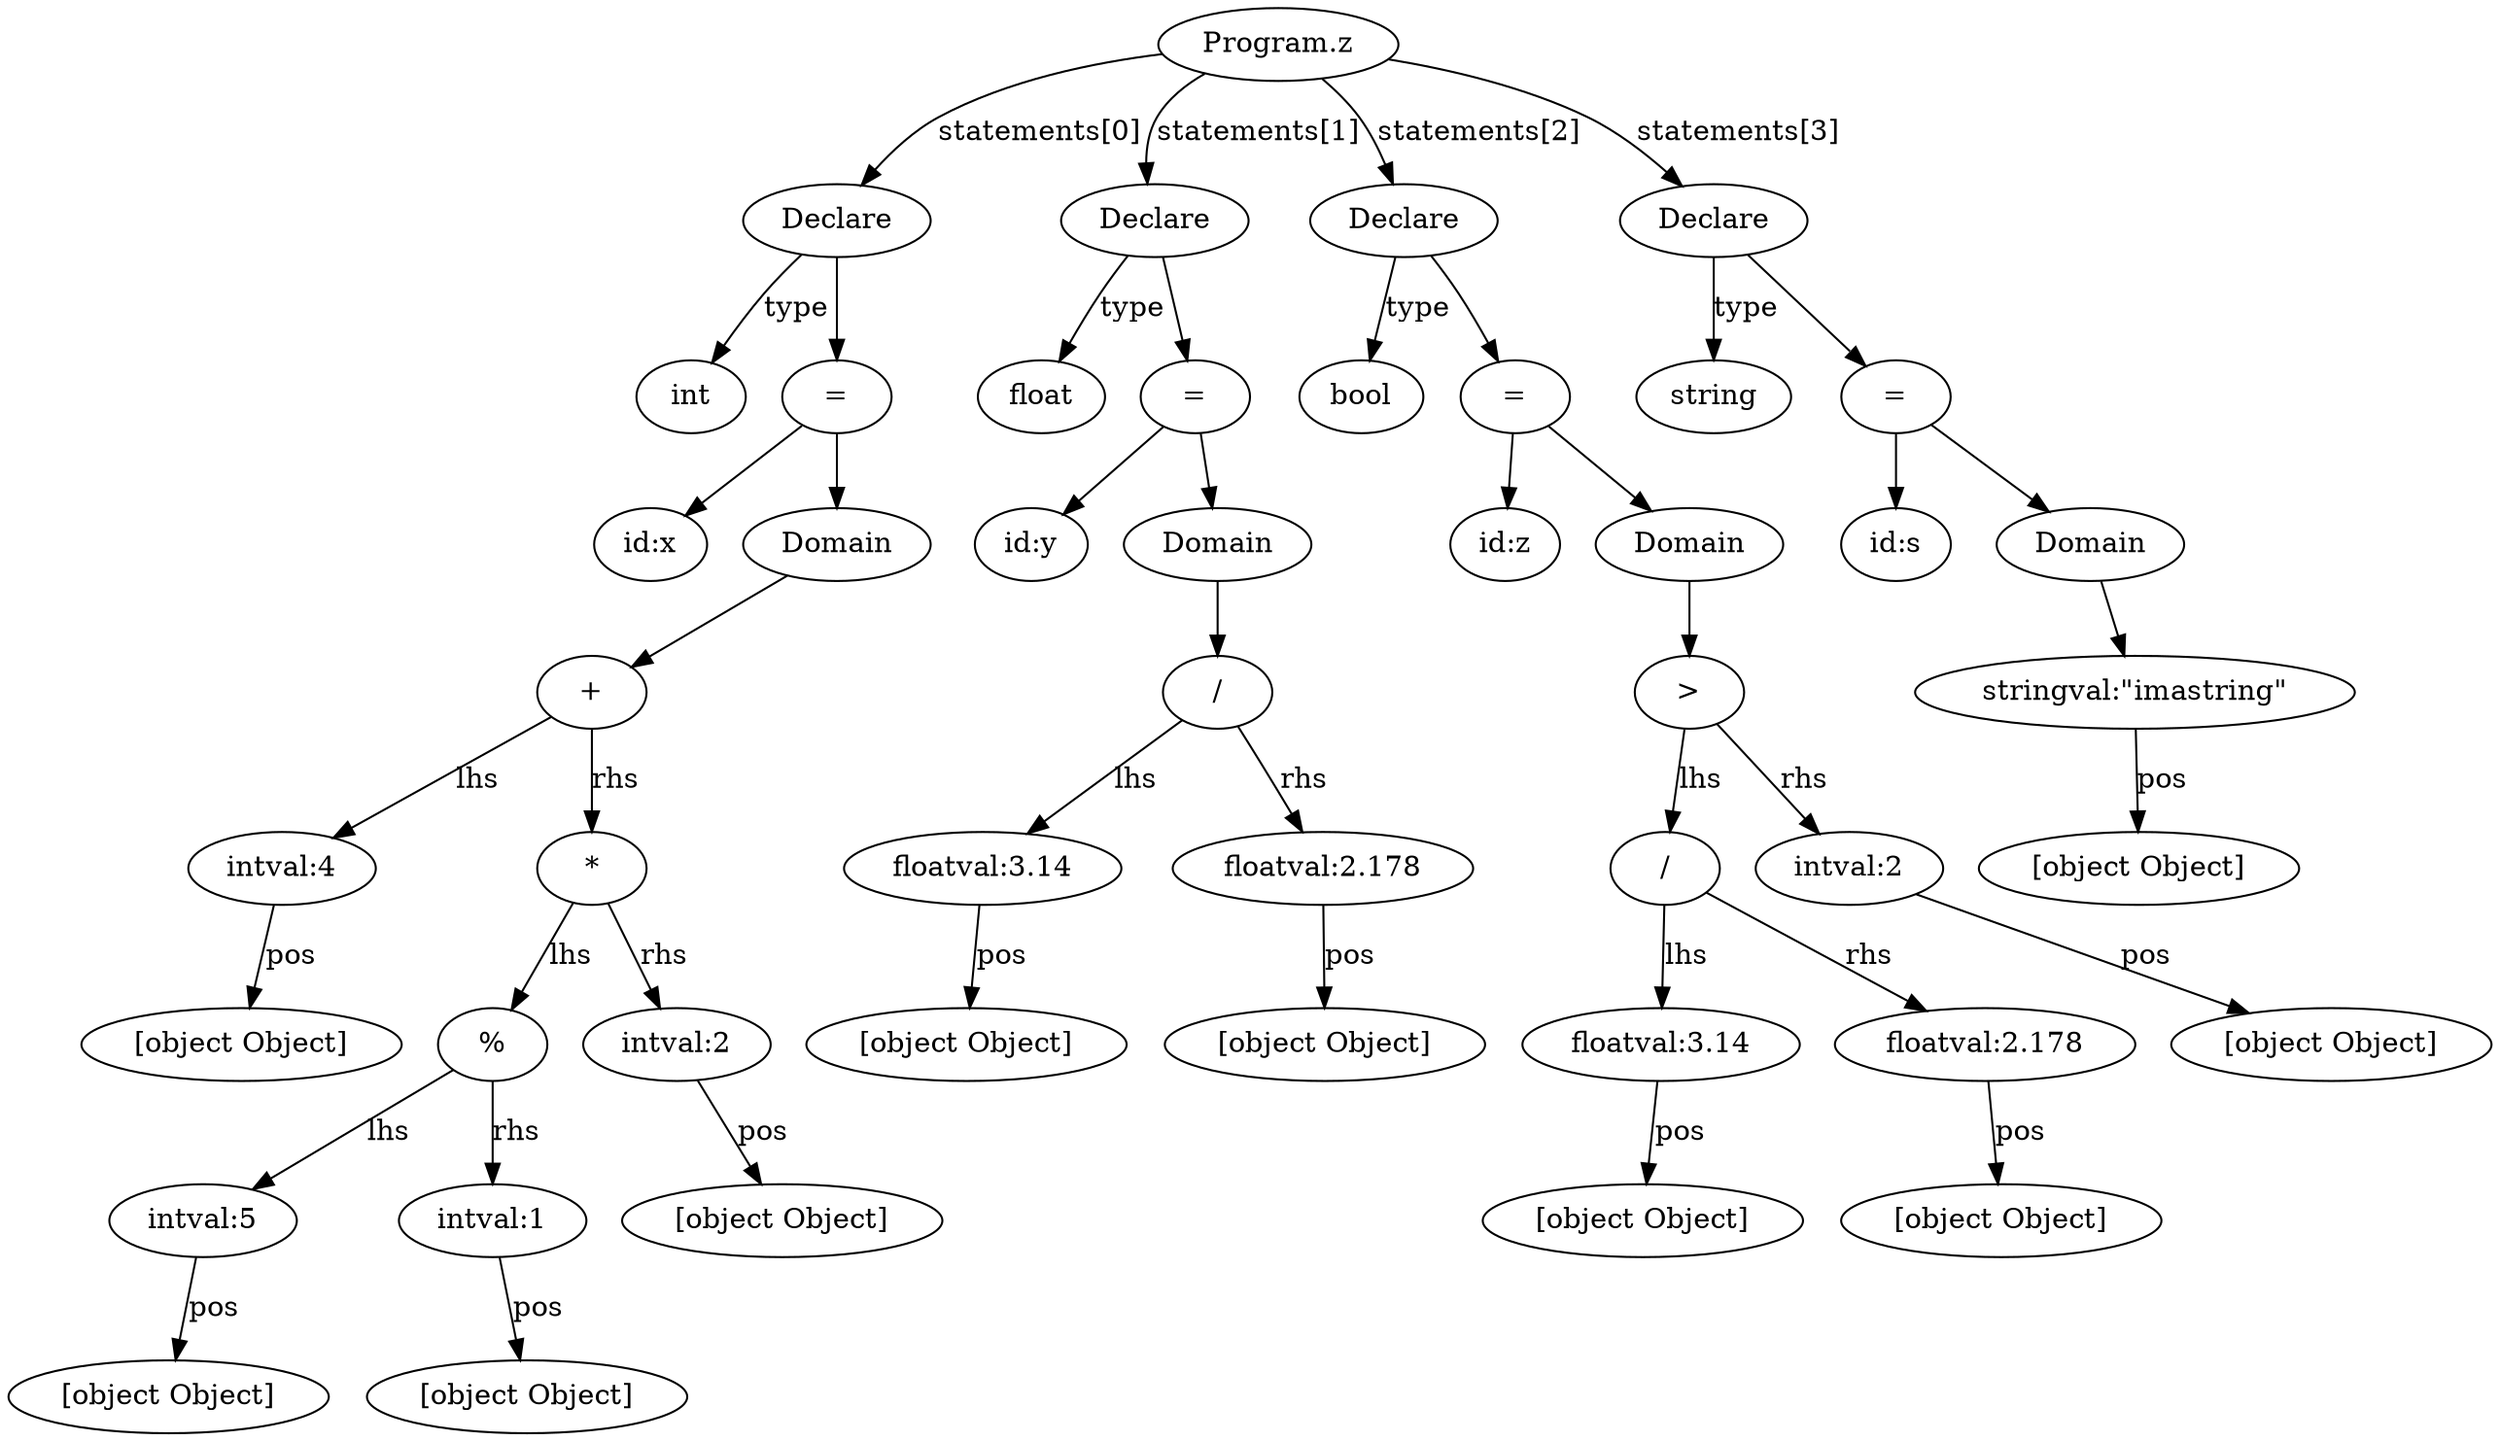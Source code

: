digraph {
	Node0[label="Program.z"]
	Node1[label="Declare"]
Node0->Node1[label="statements[0]"]
	Node2[label="int"]
Node1->Node2[label="type"]
	Node3[label="="]
Node1->Node3[label=""]
	Node4[label="id:x"]
Node3->Node4[label=""]
	Node5[label="Domain"]
Node3->Node5[label=""]
	Node6[label="+"]
Node5->Node6[label=""]
	Node7[label="intval:4"]
Node6->Node7[label="lhs"]
	Node8[label="[object Object]"]
Node7->Node8[label="pos"]
	Node9[label="*"]
Node6->Node9[label="rhs"]
	Node10[label="%"]
Node9->Node10[label="lhs"]
	Node11[label="intval:5"]
Node10->Node11[label="lhs"]
	Node12[label="[object Object]"]
Node11->Node12[label="pos"]
	Node13[label="intval:1"]
Node10->Node13[label="rhs"]
	Node14[label="[object Object]"]
Node13->Node14[label="pos"]
	Node15[label="intval:2"]
Node9->Node15[label="rhs"]
	Node16[label="[object Object]"]
Node15->Node16[label="pos"]
	Node17[label="Declare"]
Node0->Node17[label="statements[1]"]
	Node18[label="float"]
Node17->Node18[label="type"]
	Node19[label="="]
Node17->Node19[label=""]
	Node20[label="id:y"]
Node19->Node20[label=""]
	Node21[label="Domain"]
Node19->Node21[label=""]
	Node22[label="/"]
Node21->Node22[label=""]
	Node23[label="floatval:3.14"]
Node22->Node23[label="lhs"]
	Node24[label="[object Object]"]
Node23->Node24[label="pos"]
	Node25[label="floatval:2.178"]
Node22->Node25[label="rhs"]
	Node26[label="[object Object]"]
Node25->Node26[label="pos"]
	Node27[label="Declare"]
Node0->Node27[label="statements[2]"]
	Node28[label="bool"]
Node27->Node28[label="type"]
	Node29[label="="]
Node27->Node29[label=""]
	Node30[label="id:z"]
Node29->Node30[label=""]
	Node31[label="Domain"]
Node29->Node31[label=""]
	Node32[label=">"]
Node31->Node32[label=""]
	Node33[label="/"]
Node32->Node33[label="lhs"]
	Node34[label="floatval:3.14"]
Node33->Node34[label="lhs"]
	Node35[label="[object Object]"]
Node34->Node35[label="pos"]
	Node36[label="floatval:2.178"]
Node33->Node36[label="rhs"]
	Node37[label="[object Object]"]
Node36->Node37[label="pos"]
	Node38[label="intval:2"]
Node32->Node38[label="rhs"]
	Node39[label="[object Object]"]
Node38->Node39[label="pos"]
	Node40[label="Declare"]
Node0->Node40[label="statements[3]"]
	Node41[label="string"]
Node40->Node41[label="type"]
	Node42[label="="]
Node40->Node42[label=""]
	Node43[label="id:s"]
Node42->Node43[label=""]
	Node44[label="Domain"]
Node42->Node44[label=""]
	Node45[label="stringval:\"imastring\""]
Node44->Node45[label=""]
	Node46[label="[object Object]"]
Node45->Node46[label="pos"]
}